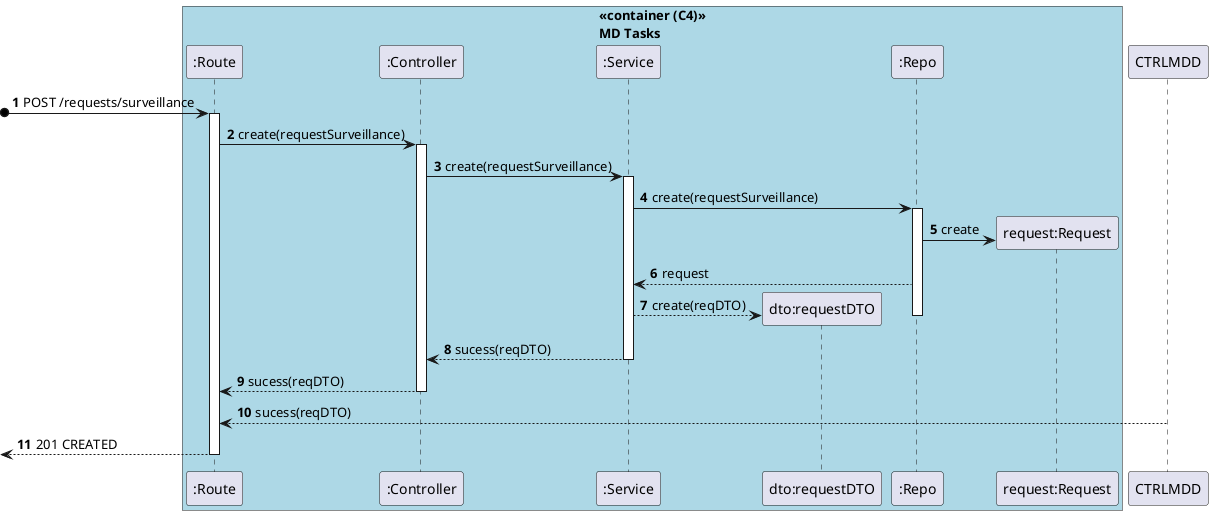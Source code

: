 @startuml process-view
autonumber

box "<<container (C4)>>\nMD Tasks" <<center>>#LightBlue
  participant ROUTE as ":Route"
  participant MDTCTRL as ":Controller"
  participant MDTSRV as ":Service"
  participant MDTDTO as "dto:requestDTO"
  participant MDTREPO as ":Repo"
  participant BUILD as "request:Request"
end box

?o-> ROUTE : POST /requests/surveillance
activate ROUTE

ROUTE -> MDTCTRL : create(requestSurveillance)
activate MDTCTRL

MDTCTRL -> MDTSRV : create(requestSurveillance)
activate MDTSRV

MDTSRV -> MDTREPO : create(requestSurveillance)
activate MDTREPO

MDTREPO -> BUILD** : create

MDTREPO --> MDTSRV : request

MDTSRV --> MDTDTO** : create(reqDTO)
deactivate MDTDTO
deactivate MDTREPO

MDTSRV --> MDTCTRL : sucess(reqDTO)
deactivate MDTSRV

MDTCTRL --> ROUTE : sucess(reqDTO)
deactivate MDTCTRL

CTRLMDD --> ROUTE : sucess(reqDTO)
deactivate CTRLMDD
<-- ROUTE : 201 CREATED
deactivate ROUTE

@enduml
